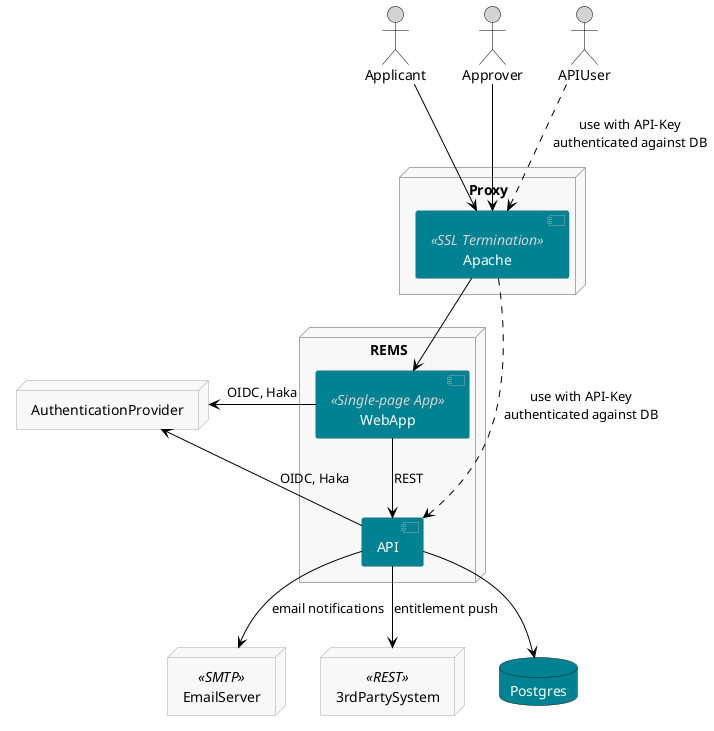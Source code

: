 @startuml
skinParam ArrowColor Black
skinParam BackgroundColor White
skinParam actorBorderColor Black
skinparam actorBackgroundColor LightGray
skinParam componentBorderColor DarkGray
skinparam componentFontColor White
skinparam componentStereotypeFontColor LightGray
skinparam componentBackgroundColor #008292
skinparam databaseFontColor White
skinparam databaseBackgroundColor #008292
skinparam entityBackgroundColor LightGray
skinparam entityBorderColor DarkGray
skinparam queueBackgroundColor LightGray
skinparam queueBorderColor DarkGray
skinparam frameBorderColor DarkGray
skinparam frameBackgroundColor #f8f8f8
skinparam nodeBorderColor DarkGray
skinparam nodeBackgroundColor #f8f8f8
skinparam DefaultTextAlignment Center

together {
  actor Applicant
  actor Approver
  actor APIUser
}

node Proxy {
  component Apache << SSL Termination >>
}

node REMS {
  component WebApp << Single-page App >>

  component API
}

node AuthenticationProvider {
}

database Postgres

node EmailServer << SMTP >> {
}

node 3rdPartySystem << REST >> {
}


WebApp -left-> AuthenticationProvider : "OIDC, Haka"
WebApp -down-> API : "REST"
API -left-> AuthenticationProvider : "OIDC, Haka"
Applicant -down-> Apache
Approver -down-> Apache
Apache -down-> WebApp
APIUser .down.> Apache : "use with API-Key\nauthenticated against DB"
Apache .down.> API : "use with API-Key\nauthenticated against DB"
API -down-> Postgres
API -down-> EmailServer : "email notifications"
API -down-> 3rdPartySystem : "entitlement push"

@enduml
